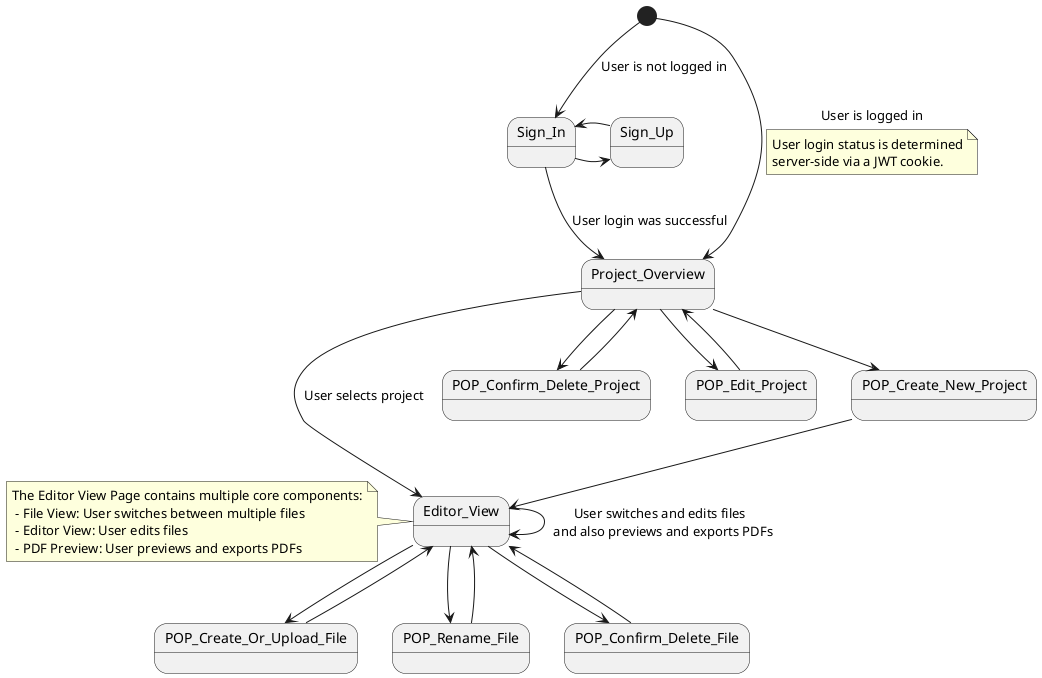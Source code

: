 @startuml

skinparam backgroundColor transparent

[*] --> Sign_In: User is not logged in
[*] --> Project_Overview: User is logged in

note on link
  User login status is determined
  server-side via a JWT cookie.
end note


Sign_In -> Sign_Up

Sign_Up -> Sign_In

Sign_In --> Project_Overview: User login was successful

Project_Overview --> POP_Confirm_Delete_Project
POP_Confirm_Delete_Project --> Project_Overview

Project_Overview --> POP_Edit_Project
POP_Edit_Project --> Project_Overview

Project_Overview --> POP_Create_New_Project
POP_Create_New_Project --> Editor_View

Project_Overview --> Editor_View: User selects project


Editor_View --> Editor_View: User switches and edits files \n and also previews and exports PDFs


Editor_View --> POP_Create_Or_Upload_File
POP_Create_Or_Upload_File --> Editor_View

Editor_View --> POP_Rename_File
POP_Rename_File --> Editor_View

Editor_View --> POP_Confirm_Delete_File
POP_Confirm_Delete_File --> Editor_View

note left of Editor_View
  The Editor View Page contains multiple core components:
   - File View: User switches between multiple files
   - Editor View: User edits files
   - PDF Preview: User previews and exports PDFs
end note

@enduml
